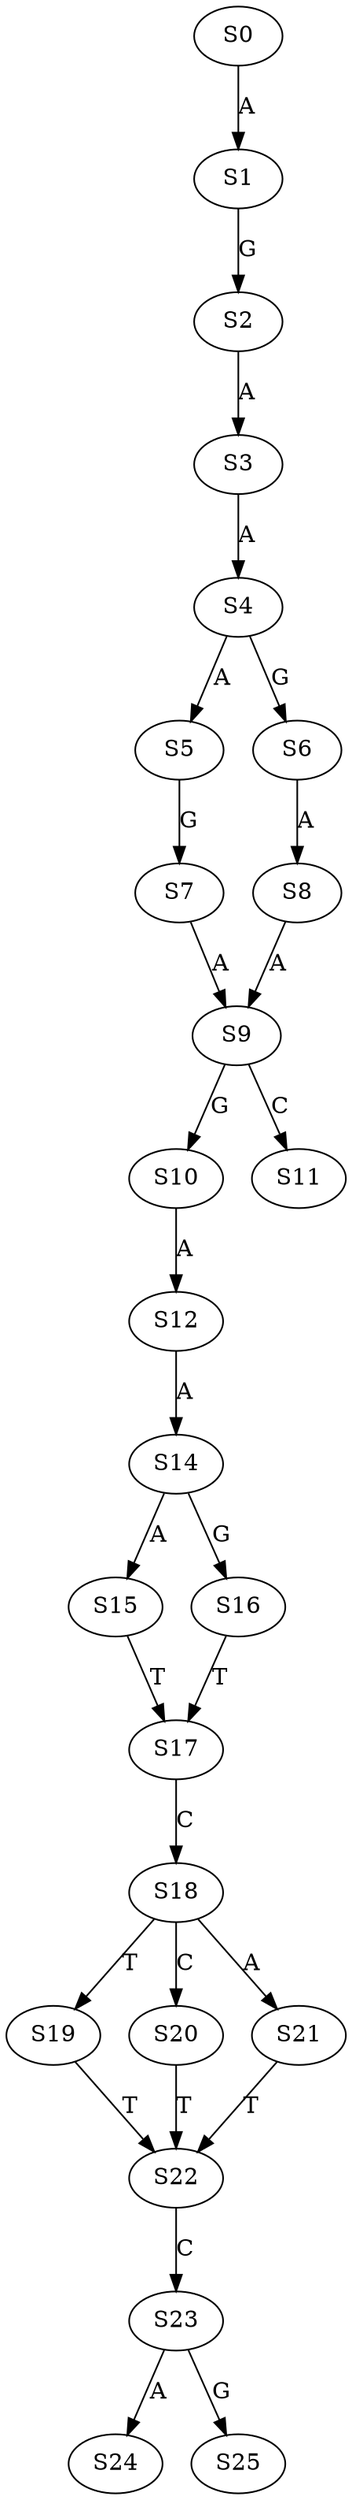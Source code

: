 strict digraph  {
	S0 -> S1 [ label = A ];
	S1 -> S2 [ label = G ];
	S2 -> S3 [ label = A ];
	S3 -> S4 [ label = A ];
	S4 -> S5 [ label = A ];
	S4 -> S6 [ label = G ];
	S5 -> S7 [ label = G ];
	S6 -> S8 [ label = A ];
	S7 -> S9 [ label = A ];
	S8 -> S9 [ label = A ];
	S9 -> S10 [ label = G ];
	S9 -> S11 [ label = C ];
	S10 -> S12 [ label = A ];
	S12 -> S14 [ label = A ];
	S14 -> S15 [ label = A ];
	S14 -> S16 [ label = G ];
	S15 -> S17 [ label = T ];
	S16 -> S17 [ label = T ];
	S17 -> S18 [ label = C ];
	S18 -> S19 [ label = T ];
	S18 -> S20 [ label = C ];
	S18 -> S21 [ label = A ];
	S19 -> S22 [ label = T ];
	S20 -> S22 [ label = T ];
	S21 -> S22 [ label = T ];
	S22 -> S23 [ label = C ];
	S23 -> S24 [ label = A ];
	S23 -> S25 [ label = G ];
}
